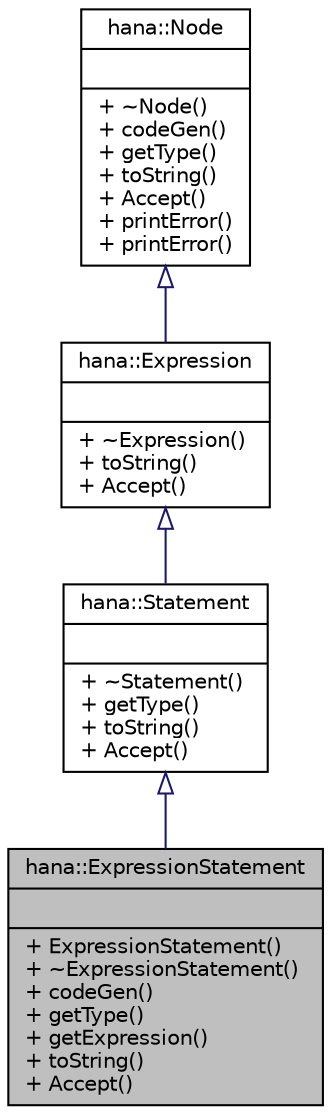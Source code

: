 digraph "hana::ExpressionStatement"
{
 // LATEX_PDF_SIZE
  edge [fontname="Helvetica",fontsize="10",labelfontname="Helvetica",labelfontsize="10"];
  node [fontname="Helvetica",fontsize="10",shape=record];
  Node1 [label="{hana::ExpressionStatement\n||+ ExpressionStatement()\l+ ~ExpressionStatement()\l+ codeGen()\l+ getType()\l+ getExpression()\l+ toString()\l+ Accept()\l}",height=0.2,width=0.4,color="black", fillcolor="grey75", style="filled", fontcolor="black",tooltip=" "];
  Node2 -> Node1 [dir="back",color="midnightblue",fontsize="10",style="solid",arrowtail="onormal",fontname="Helvetica"];
  Node2 [label="{hana::Statement\n||+ ~Statement()\l+ getType()\l+ toString()\l+ Accept()\l}",height=0.2,width=0.4,color="black", fillcolor="white", style="filled",URL="$classhana_1_1_statement.html",tooltip=" "];
  Node3 -> Node2 [dir="back",color="midnightblue",fontsize="10",style="solid",arrowtail="onormal",fontname="Helvetica"];
  Node3 [label="{hana::Expression\n||+ ~Expression()\l+ toString()\l+ Accept()\l}",height=0.2,width=0.4,color="black", fillcolor="white", style="filled",URL="$classhana_1_1_expression.html",tooltip=" "];
  Node4 -> Node3 [dir="back",color="midnightblue",fontsize="10",style="solid",arrowtail="onormal",fontname="Helvetica"];
  Node4 [label="{hana::Node\n||+ ~Node()\l+ codeGen()\l+ getType()\l+ toString()\l+ Accept()\l+ printError()\l+ printError()\l}",height=0.2,width=0.4,color="black", fillcolor="white", style="filled",URL="$classhana_1_1_node.html",tooltip=" "];
}
